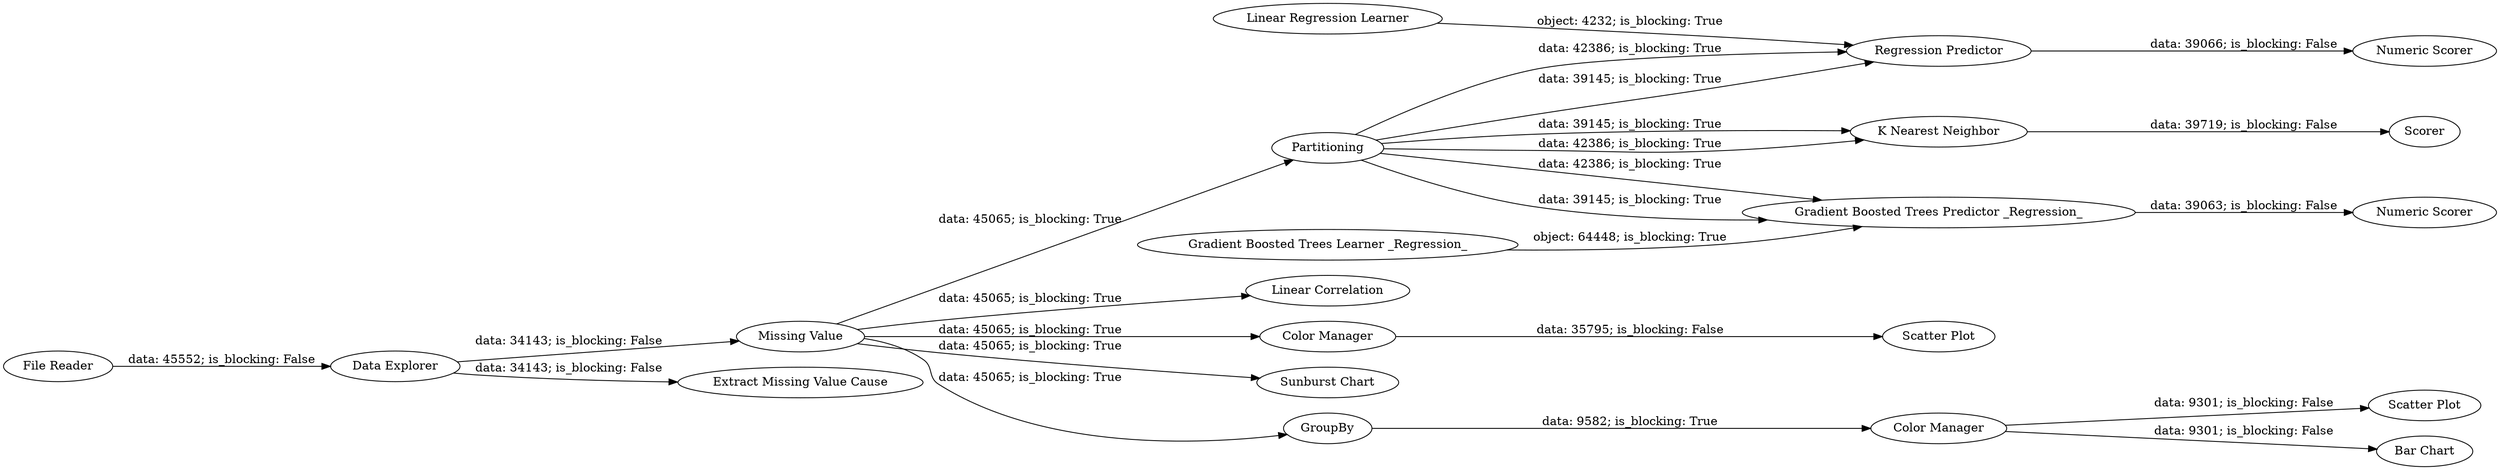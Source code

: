 digraph {
	"7097989403975743988_20" [label="Numeric Scorer"]
	"7097989403975743988_4" [label="Missing Value"]
	"7097989403975743988_6" [label="Linear Correlation"]
	"7097989403975743988_16" [label="K Nearest Neighbor"]
	"7097989403975743988_14" [label="Scatter Plot"]
	"4346484624514931988_21" [label="Gradient Boosted Trees Learner _Regression_"]
	"7097989403975743988_23" [label="Numeric Scorer"]
	"7097989403975743988_5" [label="Extract Missing Value Cause"]
	"4346484624514931988_22" [label="Gradient Boosted Trees Predictor _Regression_"]
	"7097989403975743988_12" [label="Scatter Plot"]
	"7097989403975743988_8" [label="Bar Chart"]
	"7097989403975743988_10" [label="Color Manager"]
	"-3760807600428681359_18" [label="Linear Regression Learner"]
	"7097989403975743988_17" [label=Scorer]
	"7097989403975743988_3" [label="Data Explorer"]
	"7097989403975743988_15" [label=Partitioning]
	"7097989403975743988_7" [label="Sunburst Chart"]
	"7097989403975743988_9" [label=GroupBy]
	"-3760807600428681359_19" [label="Regression Predictor"]
	"7097989403975743988_1" [label="File Reader"]
	"7097989403975743988_13" [label="Color Manager"]
	"-3760807600428681359_18" -> "-3760807600428681359_19" [label="object: 4232; is_blocking: True"]
	"7097989403975743988_13" -> "7097989403975743988_8" [label="data: 9301; is_blocking: False"]
	"7097989403975743988_4" -> "7097989403975743988_10" [label="data: 45065; is_blocking: True"]
	"7097989403975743988_16" -> "7097989403975743988_17" [label="data: 39719; is_blocking: False"]
	"7097989403975743988_4" -> "7097989403975743988_15" [label="data: 45065; is_blocking: True"]
	"7097989403975743988_13" -> "7097989403975743988_14" [label="data: 9301; is_blocking: False"]
	"7097989403975743988_9" -> "7097989403975743988_13" [label="data: 9582; is_blocking: True"]
	"7097989403975743988_4" -> "7097989403975743988_6" [label="data: 45065; is_blocking: True"]
	"7097989403975743988_4" -> "7097989403975743988_7" [label="data: 45065; is_blocking: True"]
	"4346484624514931988_21" -> "4346484624514931988_22" [label="object: 64448; is_blocking: True"]
	"7097989403975743988_10" -> "7097989403975743988_12" [label="data: 35795; is_blocking: False"]
	"7097989403975743988_15" -> "4346484624514931988_22" [label="data: 42386; is_blocking: True"]
	"-3760807600428681359_19" -> "7097989403975743988_20" [label="data: 39066; is_blocking: False"]
	"7097989403975743988_1" -> "7097989403975743988_3" [label="data: 45552; is_blocking: False"]
	"7097989403975743988_15" -> "7097989403975743988_16" [label="data: 39145; is_blocking: True"]
	"7097989403975743988_15" -> "-3760807600428681359_19" [label="data: 42386; is_blocking: True"]
	"4346484624514931988_22" -> "7097989403975743988_23" [label="data: 39063; is_blocking: False"]
	"7097989403975743988_3" -> "7097989403975743988_5" [label="data: 34143; is_blocking: False"]
	"7097989403975743988_15" -> "7097989403975743988_16" [label="data: 42386; is_blocking: True"]
	"7097989403975743988_3" -> "7097989403975743988_4" [label="data: 34143; is_blocking: False"]
	"7097989403975743988_15" -> "4346484624514931988_22" [label="data: 39145; is_blocking: True"]
	"7097989403975743988_4" -> "7097989403975743988_9" [label="data: 45065; is_blocking: True"]
	"7097989403975743988_15" -> "-3760807600428681359_19" [label="data: 39145; is_blocking: True"]
	rankdir=LR
}
